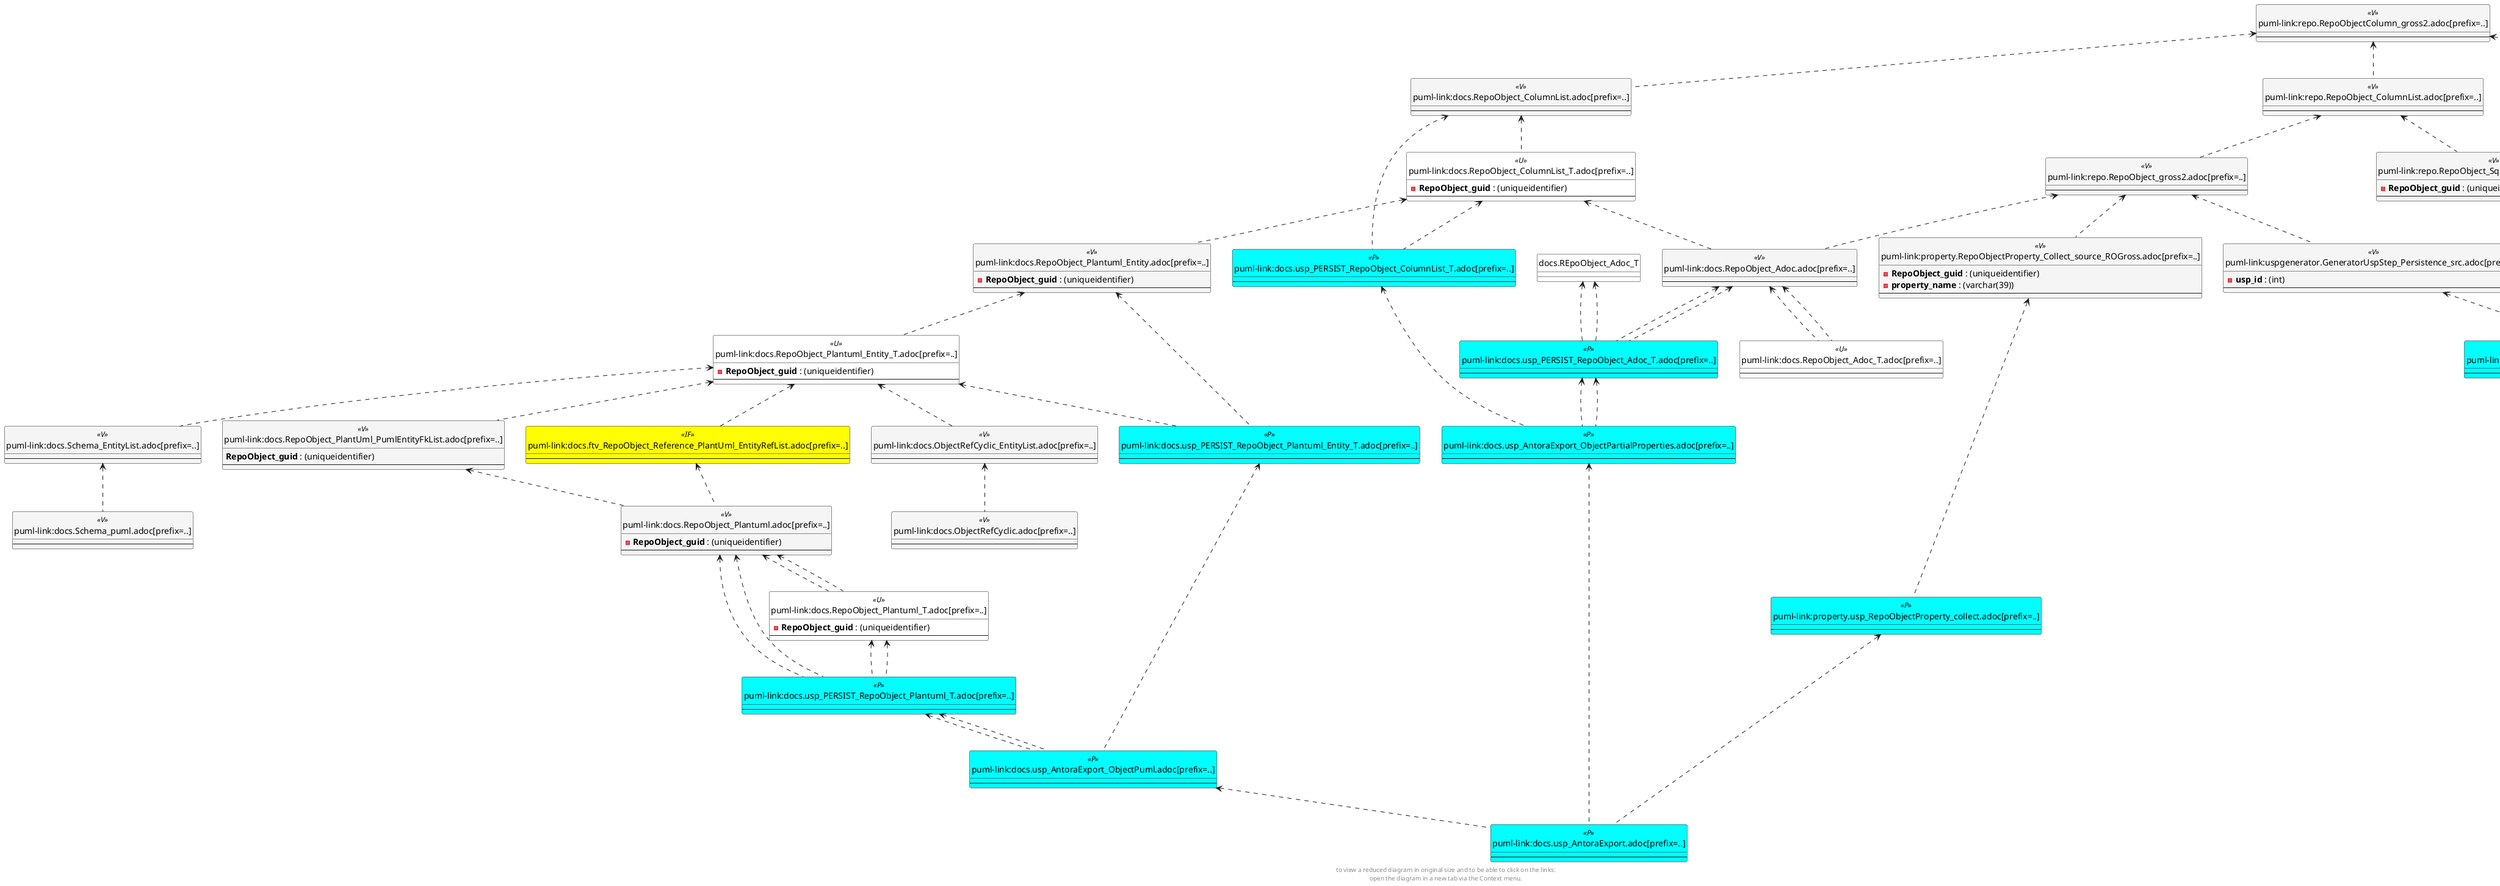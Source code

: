 @startuml
'Left to right direction
top to bottom direction
hide circle
'avoide "." issues:
set namespaceSeparator none


skinparam class {
  BackgroundColor White
  BackgroundColor<<FN>> Yellow
  BackgroundColor<<FS>> Yellow
  BackgroundColor<<FT>> LightGray
  BackgroundColor<<IF>> Yellow
  BackgroundColor<<IS>> Yellow
  BackgroundColor<<P>> Aqua
  BackgroundColor<<PC>> Aqua
  BackgroundColor<<SN>> Yellow
  BackgroundColor<<SO>> SlateBlue
  BackgroundColor<<TF>> LightGray
  BackgroundColor<<TR>> Tomato
  BackgroundColor<<U>> White
  BackgroundColor<<V>> WhiteSmoke
  BackgroundColor<<X>> Aqua
}


entity "puml-link:docs.ftv_RepoObject_Reference_PlantUml_EntityRefList.adoc[prefix=..]" as docs.ftv_RepoObject_Reference_PlantUml_EntityRefList << IF >> {
  --
}

entity "puml-link:docs.ObjectRefCyclic.adoc[prefix=..]" as docs.ObjectRefCyclic << V >> {
  --
}

entity "puml-link:docs.ObjectRefCyclic_EntityList.adoc[prefix=..]" as docs.ObjectRefCyclic_EntityList << V >> {
  --
}

entity "puml-link:docs.RepoObject_Adoc.adoc[prefix=..]" as docs.RepoObject_Adoc << V >> {
  --
}

entity "puml-link:docs.RepoObject_Adoc_T.adoc[prefix=..]" as docs.RepoObject_Adoc_T << U >> {
  --
}

entity "puml-link:docs.RepoObject_ColumnList.adoc[prefix=..]" as docs.RepoObject_ColumnList << V >> {
  --
}

entity "puml-link:docs.RepoObject_ColumnList_T.adoc[prefix=..]" as docs.RepoObject_ColumnList_T << U >> {
  - **RepoObject_guid** : (uniqueidentifier)
  --
}

entity "puml-link:docs.RepoObject_Plantuml.adoc[prefix=..]" as docs.RepoObject_Plantuml << V >> {
  - **RepoObject_guid** : (uniqueidentifier)
  --
}

entity "puml-link:docs.RepoObject_Plantuml_Entity.adoc[prefix=..]" as docs.RepoObject_Plantuml_Entity << V >> {
  - **RepoObject_guid** : (uniqueidentifier)
  --
}

entity "puml-link:docs.RepoObject_Plantuml_Entity_T.adoc[prefix=..]" as docs.RepoObject_Plantuml_Entity_T << U >> {
  - **RepoObject_guid** : (uniqueidentifier)
  --
}

entity "puml-link:docs.RepoObject_PlantUml_PumlEntityFkList.adoc[prefix=..]" as docs.RepoObject_PlantUml_PumlEntityFkList << V >> {
  **RepoObject_guid** : (uniqueidentifier)
  --
}

entity "puml-link:docs.RepoObject_Plantuml_T.adoc[prefix=..]" as docs.RepoObject_Plantuml_T << U >> {
  - **RepoObject_guid** : (uniqueidentifier)
  --
}

entity "puml-link:docs.Schema_EntityList.adoc[prefix=..]" as docs.Schema_EntityList << V >> {
  --
}

entity "puml-link:docs.Schema_puml.adoc[prefix=..]" as docs.Schema_puml << V >> {
  --
}

entity "puml-link:docs.usp_AntoraExport.adoc[prefix=..]" as docs.usp_AntoraExport << P >> {
  --
}

entity "puml-link:docs.usp_AntoraExport_ObjectPartialProperties.adoc[prefix=..]" as docs.usp_AntoraExport_ObjectPartialProperties << P >> {
  --
}

entity "puml-link:docs.usp_AntoraExport_ObjectPuml.adoc[prefix=..]" as docs.usp_AntoraExport_ObjectPuml << P >> {
  --
}

entity "puml-link:docs.usp_PERSIST_RepoObject_Adoc_T.adoc[prefix=..]" as docs.usp_PERSIST_RepoObject_Adoc_T << P >> {
  --
}

entity "puml-link:docs.usp_PERSIST_RepoObject_ColumnList_T.adoc[prefix=..]" as docs.usp_PERSIST_RepoObject_ColumnList_T << P >> {
  --
}

entity "puml-link:docs.usp_PERSIST_RepoObject_Plantuml_Entity_T.adoc[prefix=..]" as docs.usp_PERSIST_RepoObject_Plantuml_Entity_T << P >> {
  --
}

entity "puml-link:docs.usp_PERSIST_RepoObject_Plantuml_T.adoc[prefix=..]" as docs.usp_PERSIST_RepoObject_Plantuml_T << P >> {
  --
}

entity "puml-link:property.RepoObjectProperty_Collect_source_ROGross.adoc[prefix=..]" as property.RepoObjectProperty_Collect_source_ROGross << V >> {
  - **RepoObject_guid** : (uniqueidentifier)
  - **property_name** : (varchar(39))
  --
}

entity "puml-link:property.usp_RepoObjectProperty_collect.adoc[prefix=..]" as property.usp_RepoObjectProperty_collect << P >> {
  --
}

entity "puml-link:reference.ftv_RepoObject_ColumReferenceRepoObject.adoc[prefix=..]" as reference.ftv_RepoObject_ColumReferenceRepoObject << IF >> {
  --
}

entity "puml-link:repo.RepoObject_ColumnList.adoc[prefix=..]" as repo.RepoObject_ColumnList << V >> {
  --
}

entity "puml-link:repo.RepoObject_gross2.adoc[prefix=..]" as repo.RepoObject_gross2 << V >> {
  --
}

entity "puml-link:repo.RepoObject_SqlCreateTable.adoc[prefix=..]" as repo.RepoObject_SqlCreateTable << V >> {
  - **RepoObject_guid** : (uniqueidentifier)
  --
}

entity "puml-link:repo.RepoObjectColumn_gross2.adoc[prefix=..]" as repo.RepoObjectColumn_gross2 << V >> {
  --
}

entity "puml-link:repo.usp_main.adoc[prefix=..]" as repo.usp_main << P >> {
  --
}

entity "puml-link:uspgenerator.GeneratorUspStep_Persistence_src.adoc[prefix=..]" as uspgenerator.GeneratorUspStep_Persistence_src << V >> {
  - **usp_id** : (int)
  --
}

entity "puml-link:uspgenerator.usp_GeneratorUsp_insert_update_persistence.adoc[prefix=..]" as uspgenerator.usp_GeneratorUsp_insert_update_persistence << P >> {
  --
}

docs.ftv_RepoObject_Reference_PlantUml_EntityRefList <.. docs.RepoObject_Plantuml
docs.ObjectRefCyclic_EntityList <.. docs.ObjectRefCyclic
docs.RepoObject_Adoc <.. docs.RepoObject_Adoc_T
docs.RepoObject_Adoc <.. docs.RepoObject_Adoc_T
docs.RepoObject_Adoc <.. docs.usp_PERSIST_RepoObject_Adoc_T
docs.RepoObject_Adoc <.. docs.usp_PERSIST_RepoObject_Adoc_T
docs.REpoObject_Adoc_T <.. docs.usp_PERSIST_RepoObject_Adoc_T
docs.REpoObject_Adoc_T <.. docs.usp_PERSIST_RepoObject_Adoc_T
docs.RepoObject_ColumnList <.. docs.RepoObject_ColumnList_T
docs.RepoObject_ColumnList <.. docs.usp_PERSIST_RepoObject_ColumnList_T
docs.RepoObject_ColumnList_T <.. docs.RepoObject_Adoc
docs.RepoObject_ColumnList_T <.. docs.RepoObject_Plantuml_Entity
docs.RepoObject_ColumnList_T <.. docs.usp_PERSIST_RepoObject_ColumnList_T
docs.RepoObject_Plantuml <.. docs.RepoObject_Plantuml_T
docs.RepoObject_Plantuml <.. docs.usp_PERSIST_RepoObject_Plantuml_T
docs.RepoObject_Plantuml <.. docs.RepoObject_Plantuml_T
docs.RepoObject_Plantuml <.. docs.usp_PERSIST_RepoObject_Plantuml_T
docs.RepoObject_Plantuml_Entity <.. docs.RepoObject_Plantuml_Entity_T
docs.RepoObject_Plantuml_Entity <.. docs.usp_PERSIST_RepoObject_Plantuml_Entity_T
docs.RepoObject_Plantuml_Entity_T <.. docs.usp_PERSIST_RepoObject_Plantuml_Entity_T
docs.RepoObject_Plantuml_Entity_T <.. docs.ftv_RepoObject_Reference_PlantUml_EntityRefList
docs.RepoObject_Plantuml_Entity_T <.. docs.RepoObject_PlantUml_PumlEntityFkList
docs.RepoObject_Plantuml_Entity_T <.. docs.ObjectRefCyclic_EntityList
docs.RepoObject_Plantuml_Entity_T <.. docs.Schema_EntityList
docs.RepoObject_PlantUml_PumlEntityFkList <.. docs.RepoObject_Plantuml
docs.RepoObject_Plantuml_T <.. docs.usp_PERSIST_RepoObject_Plantuml_T
docs.RepoObject_Plantuml_T <.. docs.usp_PERSIST_RepoObject_Plantuml_T
docs.Schema_EntityList <.. docs.Schema_puml
docs.usp_AntoraExport_ObjectPartialProperties <.. docs.usp_AntoraExport
docs.usp_AntoraExport_ObjectPuml <.. docs.usp_AntoraExport
docs.usp_PERSIST_RepoObject_Adoc_T <.. docs.usp_AntoraExport_ObjectPartialProperties
docs.usp_PERSIST_RepoObject_Adoc_T <.. docs.usp_AntoraExport_ObjectPartialProperties
docs.usp_PERSIST_RepoObject_ColumnList_T <.. docs.usp_AntoraExport_ObjectPartialProperties
docs.usp_PERSIST_RepoObject_Plantuml_Entity_T <.. docs.usp_AntoraExport_ObjectPuml
docs.usp_PERSIST_RepoObject_Plantuml_T <.. docs.usp_AntoraExport_ObjectPuml
docs.usp_PERSIST_RepoObject_Plantuml_T <.. docs.usp_AntoraExport_ObjectPuml
property.RepoObjectProperty_Collect_source_ROGross <.. property.usp_RepoObjectProperty_collect
property.usp_RepoObjectProperty_collect <.. docs.usp_AntoraExport
repo.RepoObject_ColumnList <.. repo.RepoObject_SqlCreateTable
repo.RepoObject_ColumnList <.. repo.RepoObject_gross2
repo.RepoObject_gross2 <.. uspgenerator.GeneratorUspStep_Persistence_src
repo.RepoObject_gross2 <.. docs.RepoObject_Adoc
repo.RepoObject_gross2 <.. property.RepoObjectProperty_Collect_source_ROGross
repo.RepoObject_SqlCreateTable <.. reference.ftv_RepoObject_ColumReferenceRepoObject
repo.RepoObjectColumn_gross2 <.. repo.RepoObject_ColumnList
repo.RepoObjectColumn_gross2 <.. uspgenerator.usp_GeneratorUsp_insert_update_persistence
repo.RepoObjectColumn_gross2 <.. docs.RepoObject_ColumnList
uspgenerator.GeneratorUspStep_Persistence_src <.. uspgenerator.usp_GeneratorUsp_insert_update_persistence
uspgenerator.usp_GeneratorUsp_insert_update_persistence <.. repo.usp_main
footer
to view a reduced diagram in original size and to be able to click on the links:
open the diagram in a new tab via the Context menu.
end footer

@enduml

